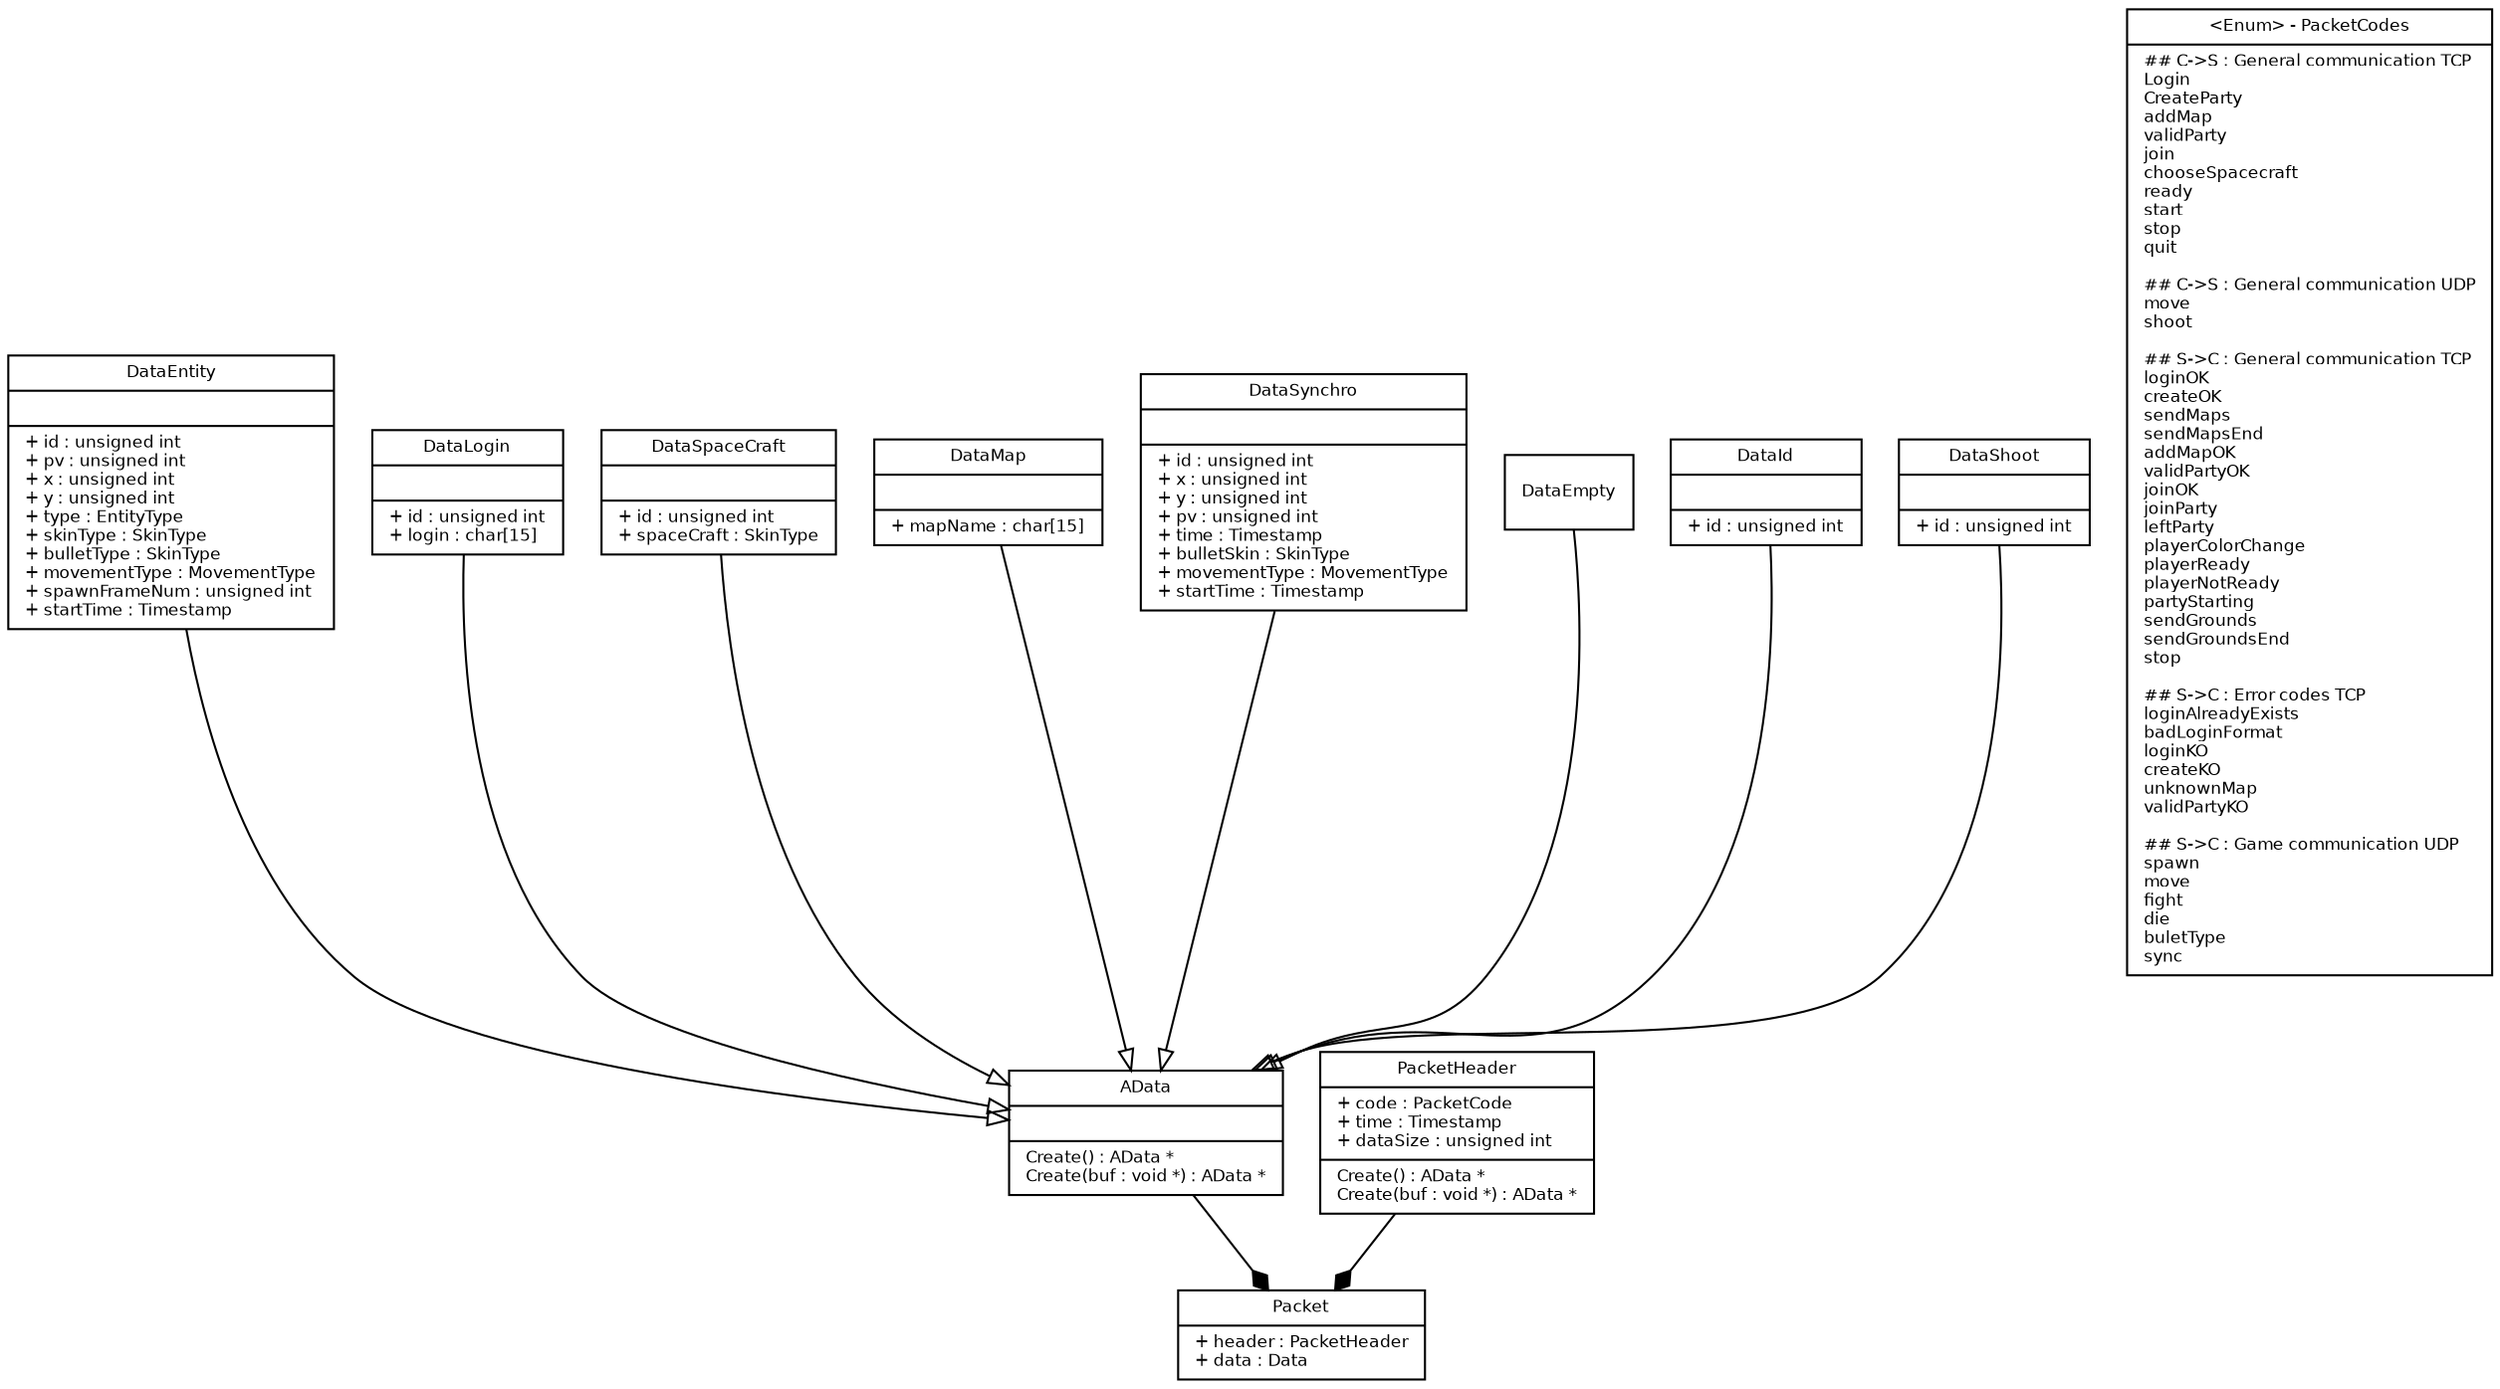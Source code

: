 digraph G {
fontname = "Bitstream Vera Sans"
fontsize = 8

node [
fontname = "Bitstream Vera Sans"
fontsize = 8
shape = "record"
]

Packet [
label = "{\
Packet|\
+ header : PacketHeader\l\
+ data : Data\l\
}"
]

AData [
label = "{\
AData||\
Create() : AData *\l\
Create(buf : void *) : AData *\l\
}"
]

PacketHeader [
label = "{\
PacketHeader|\
+ code : PacketCode\l\
+ time : Timestamp\l\
+ dataSize : unsigned int\l|\
Create() : AData *\l\
Create(buf : void *) : AData *\l\
}"
]

DataEntity [
label = "{\
DataEntity||\
+ id : unsigned int\l\
+ pv : unsigned int\l\
+ x : unsigned int\l\
+ y : unsigned int\l\
+ type : EntityType\l\
+ skinType : SkinType\l\
+ bulletType : SkinType\l\
+ movementType : MovementType\l\
+ spawnFrameNum : unsigned int\l\
+ startTime : Timestamp\l\
}"
]

DataLogin [
label = "{\
DataLogin||\
+ id : unsigned int\l\
+ login : char[15]\l\
}"
]

DataSpaceCraft [
label = "{\
DataSpaceCraft||\
+ id : unsigned int\l\
+ spaceCraft : SkinType\l\
}"
]

DataMap [
label = "{\
DataMap||\
+ mapName : char[15]\l\
}"
]

DataSynchro [
label = "{\
DataSynchro||\
+ id : unsigned int\l\
+ x : unsigned int\l\
+ y : unsigned int\l\
+ pv : unsigned int\l\
+ time : Timestamp\l\
+ bulletSkin : SkinType\l\
+ movementType : MovementType\l\
+ startTime : Timestamp\l\
}"
]

DataEmpty [
label = "{\
DataEmpty\
}"
]

DataId [
label = "{\
DataId||\
+ id : unsigned int\l\
}"

]

DataShoot [
label = "{\
DataShoot||\
+ id : unsigned int\l\
}"

]

EnumPacketCodes [
label = "{\
\<Enum\> - PacketCodes|\
## C-\>S : General communication TCP\l\
Login\l\
CreateParty\l\
addMap\l\
validParty\l\
join\l\
chooseSpacecraft\l\
ready\l\
start\l\
stop\l\
quit\l\l\
## C-\>S : General communication UDP\l\
move\l\
shoot\l\l\
## S-\>C : General communication TCP\l\
loginOK\l\
createOK\l\
sendMaps\l\
sendMapsEnd\l\
addMapOK\l\
validPartyOK\l\
joinOK\l\
joinParty\l\
leftParty\l\
playerColorChange\l\
playerReady\l\
playerNotReady\l\
partyStarting\l\
sendGrounds\l\
sendGroundsEnd\l\
stop\l\l\
## S-\>C : Error codes TCP\l\
loginAlreadyExists\l\
badLoginFormat\l\
loginKO\l\
createKO\l\
unknownMap\l\
validPartyKO\l\l\
## S-\>C : Game communication UDP\l\
spawn\l\
move\l\
fight\l\
die\l\
buletType\l\
sync\l\
}"
]

edge [
fontname = "Bitstream Vera Sans"
fontsize = 8
]

// Composition
PacketHeader -> Packet [arrowhead = "diamond" style = "solid"]
AData -> Packet [arrowhead = "diamond" style = "solid"]

// Heritage
DataEntity -> AData [arrowhead = "onormal" style = "solid"]
DataLogin -> AData [arrowhead = "onormal" style = "solid"]
DataMap -> AData [arrowhead = "onormal" style = "solid"]
DataEmpty -> AData [arrowhead = "onormal" style = "solid"]
DataId -> AData [arrowhead = "onormal" style = "solid"]
DataSpaceCraft -> AData [arrowhead = "onormal" style = "solid"]
DataSynchro -> AData [arrowhead = "onormal" style = "solid"]
DataShoot -> AData [arrowhead = "onormal" style = "solid"]

}
